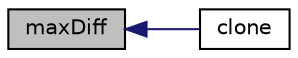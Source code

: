 digraph "maxDiff"
{
  bgcolor="transparent";
  edge [fontname="Helvetica",fontsize="10",labelfontname="Helvetica",labelfontsize="10"];
  node [fontname="Helvetica",fontsize="10",shape=record];
  rankdir="LR";
  Node1142 [label="maxDiff",height=0.2,width=0.4,color="black", fillcolor="grey75", style="filled", fontcolor="black"];
  Node1142 -> Node1143 [dir="back",color="midnightblue",fontsize="10",style="solid",fontname="Helvetica"];
  Node1143 [label="clone",height=0.2,width=0.4,color="black",URL="$a30045.html#a7298bb50f4f395a0e07fd4303184c465",tooltip="Return clone. "];
}
